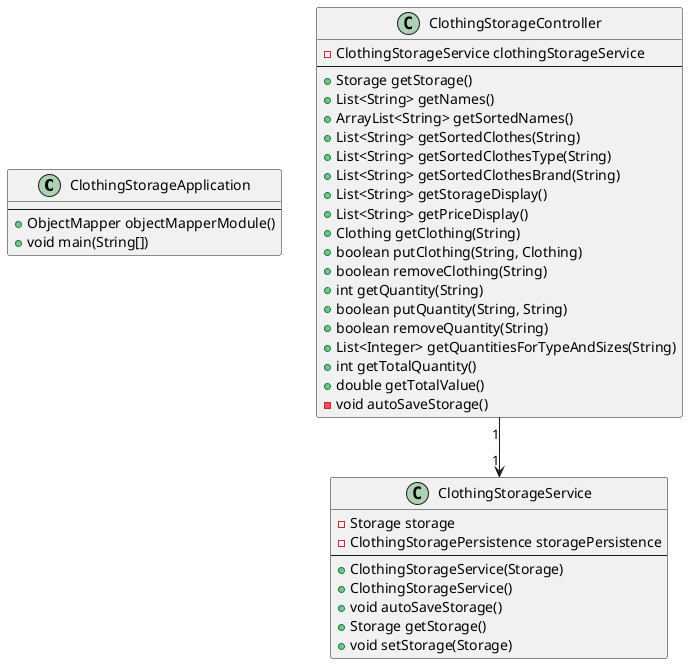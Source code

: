 @startuml restserver  

class ClothingStorageApplication
{
    --
    +ObjectMapper objectMapperModule()
    +void main(String[])
}

class ClothingStorageController
{
    -ClothingStorageService clothingStorageService
    --
    +Storage getStorage()
    +List<String> getNames()
    +ArrayList<String> getSortedNames()
    +List<String> getSortedClothes(String)
    +List<String> getSortedClothesType(String)
    +List<String> getSortedClothesBrand(String)
    +List<String> getStorageDisplay()
    +List<String> getPriceDisplay()
    +Clothing getClothing(String)
    +boolean putClothing(String, Clothing)
    +boolean removeClothing(String)
    +int getQuantity(String)
    +boolean putQuantity(String, String)
    +boolean removeQuantity(String)
    +List<Integer> getQuantitiesForTypeAndSizes(String)
    +int getTotalQuantity()
    +double getTotalValue()
    -void autoSaveStorage()
}

class ClothingStorageService
{
    -Storage storage
    -ClothingStoragePersistence storagePersistence
    --
    +ClothingStorageService(Storage)
    +ClothingStorageService()
    +void autoSaveStorage()
    +Storage getStorage()
    +void setStorage(Storage)
}

ClothingStorageController "1" --> "1" ClothingStorageService

@enduml